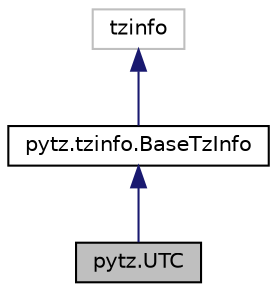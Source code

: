 digraph "pytz.UTC"
{
 // LATEX_PDF_SIZE
  edge [fontname="Helvetica",fontsize="10",labelfontname="Helvetica",labelfontsize="10"];
  node [fontname="Helvetica",fontsize="10",shape=record];
  Node1 [label="pytz.UTC",height=0.2,width=0.4,color="black", fillcolor="grey75", style="filled", fontcolor="black",tooltip=" "];
  Node2 -> Node1 [dir="back",color="midnightblue",fontsize="10",style="solid",fontname="Helvetica"];
  Node2 [label="pytz.tzinfo.BaseTzInfo",height=0.2,width=0.4,color="black", fillcolor="white", style="filled",URL="$classpytz_1_1tzinfo_1_1_base_tz_info.html",tooltip=" "];
  Node3 -> Node2 [dir="back",color="midnightblue",fontsize="10",style="solid",fontname="Helvetica"];
  Node3 [label="tzinfo",height=0.2,width=0.4,color="grey75", fillcolor="white", style="filled",tooltip=" "];
}
